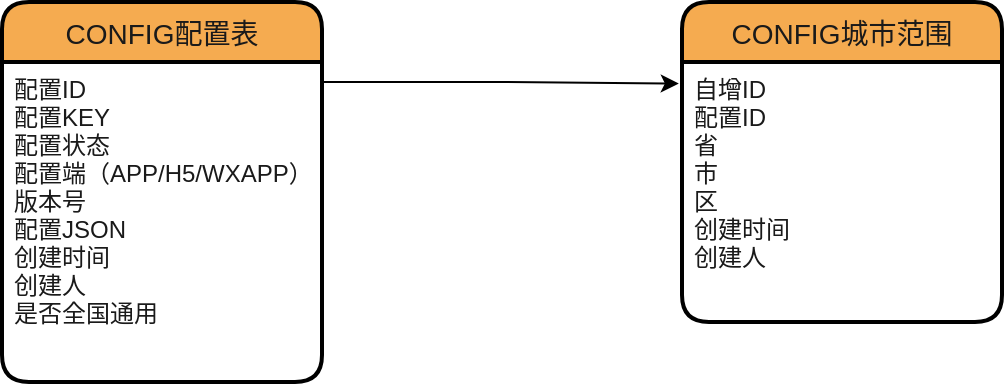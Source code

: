 <mxfile version="20.3.0" type="device"><diagram id="-LLgE-NYJeO-Vu9FXlXD" name="第 1 页"><mxGraphModel dx="1422" dy="865" grid="1" gridSize="10" guides="1" tooltips="1" connect="1" arrows="1" fold="1" page="1" pageScale="1" pageWidth="827" pageHeight="1169" math="0" shadow="0"><root><mxCell id="0"/><mxCell id="1" parent="0"/><mxCell id="Trzs49aGiE-VnqcXQ3nu-1" value="CONFIG配置表" style="swimlane;childLayout=stackLayout;horizontal=1;startSize=30;horizontalStack=0;rounded=1;fontSize=14;fontStyle=0;strokeWidth=2;resizeParent=0;resizeLast=1;shadow=0;dashed=0;align=center;sketch=0;fontColor=#1A1A1A;fillColor=#F5AB50;movable=1;resizable=1;rotatable=1;deletable=1;editable=1;connectable=1;" vertex="1" parent="1"><mxGeometry x="190" y="300" width="160" height="190" as="geometry"/></mxCell><mxCell id="Trzs49aGiE-VnqcXQ3nu-2" value="配置ID&#10;配置KEY&#10;配置状态&#10;配置端（APP/H5/WXAPP）&#10;版本号&#10;配置JSON&#10;创建时间&#10;创建人&#10;是否全国通用" style="align=left;strokeColor=none;fillColor=none;spacingLeft=4;fontSize=12;verticalAlign=top;resizable=1;rotatable=1;part=1;rounded=0;sketch=0;fontColor=#1A1A1A;movable=1;deletable=1;editable=1;connectable=1;" vertex="1" parent="Trzs49aGiE-VnqcXQ3nu-1"><mxGeometry y="30" width="160" height="160" as="geometry"/></mxCell><mxCell id="Trzs49aGiE-VnqcXQ3nu-3" value="CONFIG城市范围" style="swimlane;childLayout=stackLayout;horizontal=1;startSize=30;horizontalStack=0;rounded=1;fontSize=14;fontStyle=0;strokeWidth=2;resizeParent=0;resizeLast=1;shadow=0;dashed=0;align=center;sketch=0;fontColor=#1A1A1A;fillColor=#F5AB50;movable=1;resizable=1;rotatable=1;deletable=1;editable=1;connectable=1;" vertex="1" parent="1"><mxGeometry x="530" y="300" width="160" height="160" as="geometry"/></mxCell><mxCell id="Trzs49aGiE-VnqcXQ3nu-4" value="自增ID&#10;配置ID&#10;省&#10;市&#10;区&#10;创建时间&#10;创建人" style="align=left;strokeColor=none;fillColor=none;spacingLeft=4;fontSize=12;verticalAlign=top;resizable=1;rotatable=1;part=1;rounded=0;sketch=0;fontColor=#1A1A1A;movable=1;deletable=1;editable=1;connectable=1;" vertex="1" parent="Trzs49aGiE-VnqcXQ3nu-3"><mxGeometry y="30" width="160" height="130" as="geometry"/></mxCell><mxCell id="Trzs49aGiE-VnqcXQ3nu-5" style="edgeStyle=orthogonalEdgeStyle;rounded=0;orthogonalLoop=1;jettySize=auto;html=1;exitX=1;exitY=0;exitDx=0;exitDy=0;entryX=-0.01;entryY=0.083;entryDx=0;entryDy=0;entryPerimeter=0;" edge="1" parent="1" source="Trzs49aGiE-VnqcXQ3nu-2" target="Trzs49aGiE-VnqcXQ3nu-4"><mxGeometry relative="1" as="geometry"><Array as="points"><mxPoint x="350" y="340"/><mxPoint x="440" y="340"/></Array></mxGeometry></mxCell></root></mxGraphModel></diagram></mxfile>
